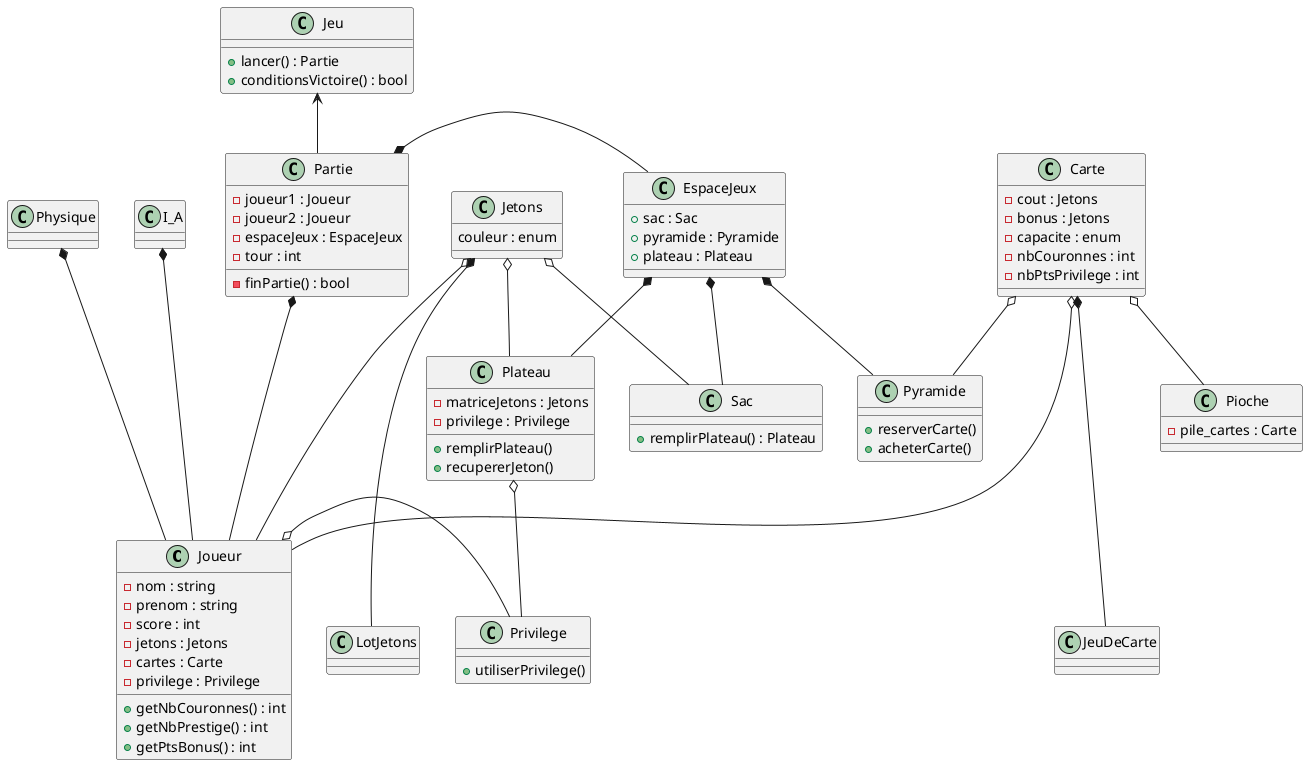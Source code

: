 @startuml

/'
    Diagramme de classe du jeu Splendor Duel
    Pour programmation objet C++
'/

class Joueur{
    - nom : string
    - prenom : string
    - score : int
    - jetons : Jetons
    - cartes : Carte
    - privilege : Privilege

    + getNbCouronnes() : int
    + getNbPrestige() : int
    + getPtsBonus() : int
}

class I_A {
}

class Physique {
}

class Partie {
    - joueur1 : Joueur
    - joueur2 : Joueur
    - espaceJeux : EspaceJeux
    - tour : int

    - finPartie() : bool
}

class EspaceJeux {
    + sac : Sac
    + pyramide : Pyramide
    + plateau : Plateau
}

class Sac{
    + remplirPlateau() : Plateau
}

class Pyramide {
    + reserverCarte()
    + acheterCarte()
}

class Carte{
    - cout : Jetons
    - bonus : Jetons
    - capacite : enum
    - nbCouronnes : int
    - nbPtsPrivilege : int
}

class Pioche {
    - pile_cartes : Carte
}

class Privilege {
    + utiliserPrivilege()
}

class Jetons {
    couleur : enum
}

class Plateau {
    - matriceJetons : Jetons
    - privilege : Privilege

    + remplirPlateau()
    + recupererJeton()
}

class Jeu {
    + lancer() : Partie
    + conditionsVictoire() : bool
}

class JeuDeCarte {
}

class LotJetons {
}

Physique *--- Joueur
I_A *--- Joueur

Carte *--- JeuDeCarte
Carte o-- Pyramide
Carte o-- Pioche
Carte o--- Joueur

Jetons *--- LotJetons
Jetons o-- Sac
Jetons o--- Joueur
Jetons o-- Plateau

Plateau o-- Privilege
Joueur o- Privilege

Partie *- EspaceJeux
Partie *- Joueur

EspaceJeux *-- Sac
EspaceJeux *-- Pyramide
EspaceJeux *-- Plateau

Jeu <-- Partie
@enduml